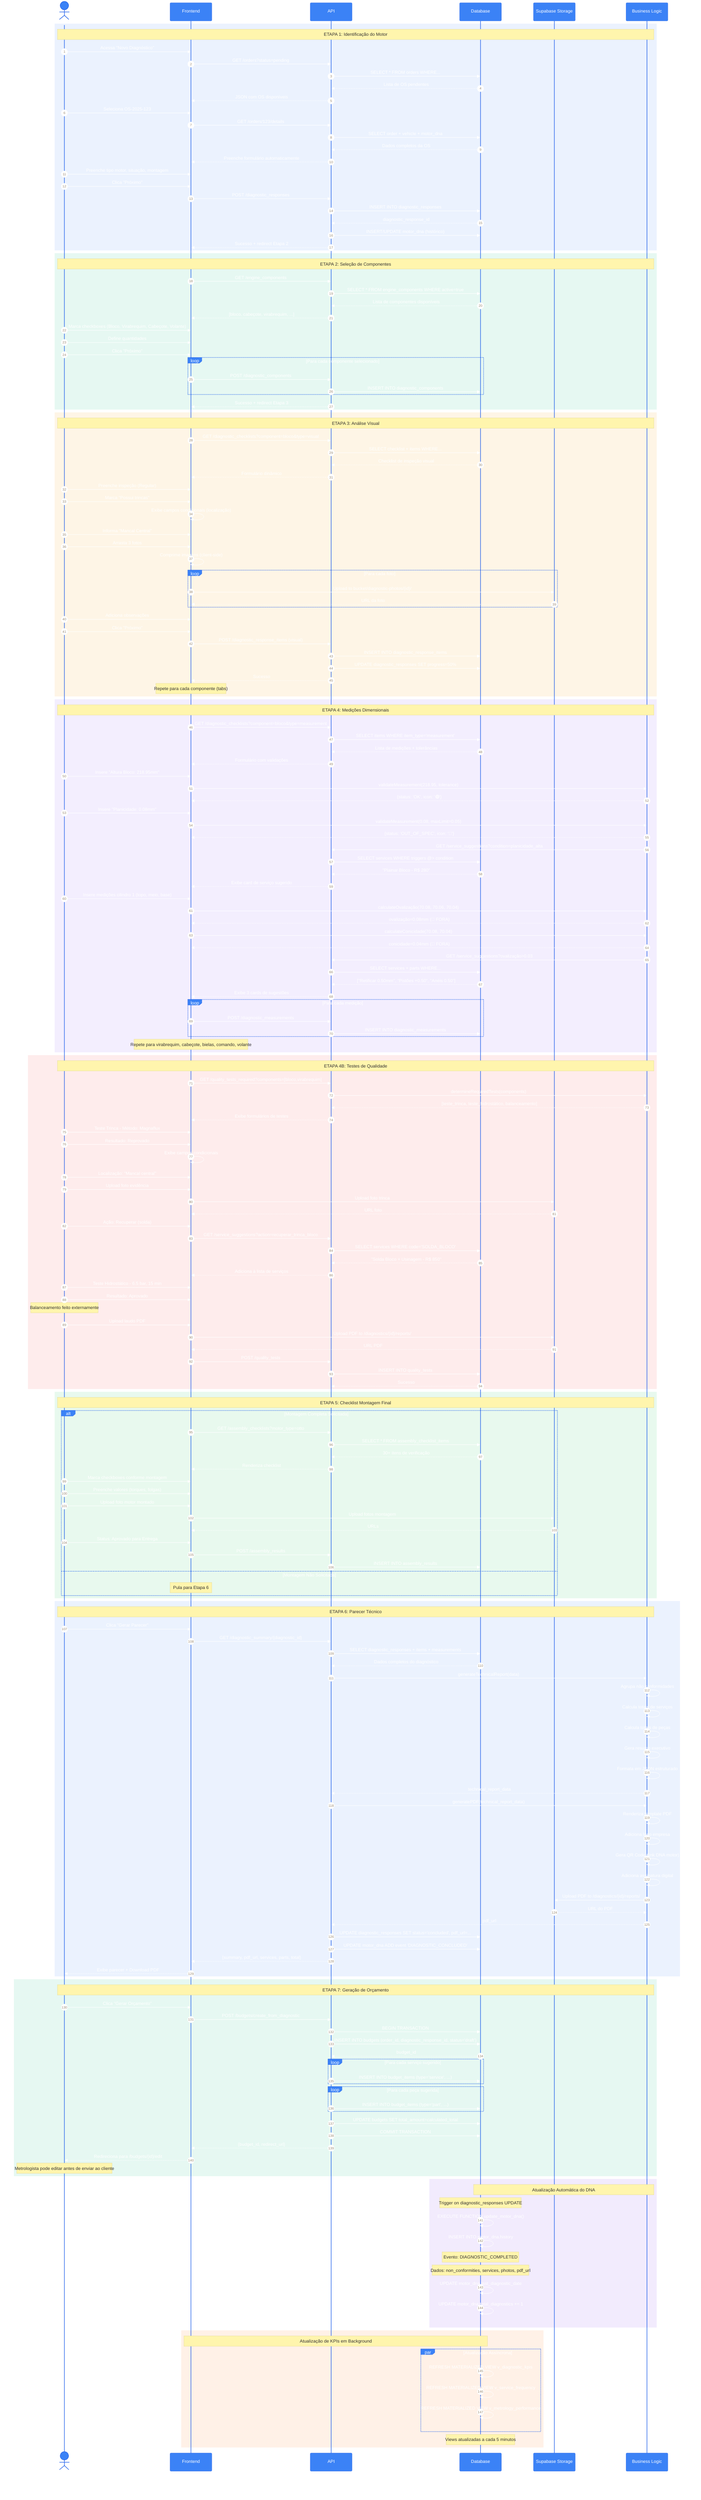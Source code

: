 %%{init: {'theme':'base', 'themeVariables': { 'primaryColor':'#3b82f6','primaryTextColor':'#fff','primaryBorderColor':'#2563eb','lineColor':'#64748b','secondaryColor':'#10b981','tertiaryColor':'#f59e0b'}}}%%

sequenceDiagram
    autonumber
    
    actor Metrologista
    participant Frontend
    participant API
    participant DB as Database
    participant Storage as Supabase Storage
    participant Engine as Business Logic
    
    %% ETAPA 1: Identificação
    rect rgb(59, 130, 246, 0.1)
    Note over Metrologista,Engine: ETAPA 1: Identificação do Motor
    
    Metrologista->>Frontend: Acessa "Novo Diagnóstico"
    Frontend->>API: GET /orders?status=pending
    API->>DB: SELECT * FROM orders WHERE...
    DB-->>API: Lista de OS pendentes
    API-->>Frontend: JSON com OS disponíveis
    
    Metrologista->>Frontend: Seleciona OS-2025-123
    Frontend->>API: GET /orders/123/details
    API->>DB: SELECT order + vehicle + motor_dna
    DB-->>API: Dados completos da OS
    API-->>Frontend: Preenche formulário automaticamente
    
    Metrologista->>Frontend: Preenche tipo motor, situação, montagem
    Metrologista->>Frontend: Clica "Próximo"
    Frontend->>API: POST /diagnostic_responses
    API->>DB: INSERT INTO diagnostic_responses
    DB-->>API: diagnostic_response_id
    API->>DB: INSERT/UPDATE motor_dna (histórico)
    API-->>Frontend: Sucesso + redirect Etapa 2
    end
    
    %% ETAPA 2: Seleção de Componentes
    rect rgb(16, 185, 129, 0.1)
    Note over Metrologista,Engine: ETAPA 2: Seleção de Componentes
    
    Frontend->>API: GET /engine_components
    API->>DB: SELECT * FROM engine_components WHERE active=true
    DB-->>API: Lista de componentes disponíveis
    API-->>Frontend: [bloco, cabeçote, virabrequim, ...]
    
    Metrologista->>Frontend: Marca checkboxes (Bloco, Virabrequim, Cabeçote, Volante)
    Metrologista->>Frontend: Define quantidades
    Metrologista->>Frontend: Clica "Próximo"
    
    loop Para cada componente selecionado
        Frontend->>API: POST /diagnostic_components
        API->>DB: INSERT INTO diagnostic_components
    end
    
    API-->>Frontend: Sucesso + redirect Etapa 3
    end
    
    %% ETAPA 3: Análise Visual
    rect rgb(245, 158, 11, 0.1)
    Note over Metrologista,Engine: ETAPA 3: Análise Visual
    
    Frontend->>API: GET /diagnostic_checklists?component=bloco&type=visual
    API->>DB: SELECT checklist + items WHERE...
    DB-->>API: Checklist de inspeção visual
    API-->>Frontend: Formulário dinâmico
    
    Metrologista->>Frontend: Preenche inspeção (Regular)
    Metrologista->>Frontend: Marca "Possui trincas"
    Frontend->>Frontend: Exibe campos condicionais (localização)
    Metrologista->>Frontend: Informa "Mancal Central"
    
    Metrologista->>Frontend: Arrasta 3 fotos
    Frontend->>Frontend: Comprime imagens (client-side)
    
    loop Para cada foto
        Frontend->>Storage: Upload to bucket/diagnostic-photos/{id}/
        Storage-->>Frontend: URL da foto
    end
    
    Metrologista->>Frontend: Adiciona observações
    Metrologista->>Frontend: Clica "Próximo"
    
    Frontend->>API: POST /diagnostic_response_items (visual)
    API->>DB: INSERT INTO diagnostic_response_items
    API->>DB: UPDATE diagnostic_responses SET progress=50%
    API-->>Frontend: Sucesso
    
    Note over Frontend: Repete para cada componente (tabs)
    end
    
    %% ETAPA 4: Medições
    rect rgb(139, 92, 246, 0.1)
    Note over Metrologista,Engine: ETAPA 4: Medições Dimensionais
    
    Frontend->>API: GET /diagnostic_checklists?component=bloco&type=measurement
    API->>DB: SELECT items WHERE item_type='measurement'
    DB-->>API: Lista de medições + tolerâncias
    API-->>Frontend: Formulário com validações
    
    Metrologista->>Frontend: Insere "Altura Bloco: 218.95mm"
    Frontend->>Engine: validateMeasurement(218.95, tolerance)
    Engine-->>Frontend: {status: 'OK', icon: '🟢'}
    
    Metrologista->>Frontend: Insere "Planicidade: 0.08mm"
    Frontend->>Engine: validateMeasurement(0.08, maxLimit=0.05)
    Engine-->>Frontend: {status: 'OUT_OF_SPEC', icon: '🔴'}
    
    Engine->>API: GET /service_suggestions?condition=planicidade_alta
    API->>DB: SELECT services WHERE triggers @> condition
    DB-->>API: "Plainar Bloco - R$ 280"
    API-->>Frontend: Exibe card de serviço sugerido
    
    Metrologista->>Frontend: Insere medições cilindro 1 (topo, meio, base)
    Frontend->>Engine: calculateOvalização(70.08, 70.06, 70.04)
    Engine-->>Frontend: ovalização=0.08mm (🔴 FORA)
    Frontend->>Engine: calculateConicidade(70.08, 70.04)
    Engine-->>Frontend: conicidade=0.04mm (🔴 FORA)
    
    Engine->>API: GET /service_suggestions?ovalização>0.03
    API->>DB: SELECT services + parts WHERE...
    DB-->>API: ["Retificar 0.50mm", "Pistões +0.50", "Anéis 0.50"]
    API-->>Frontend: Exibe 3 cards de sugestões
    
    loop Para cada medição
        Frontend->>API: POST /diagnostic_measurements
        API->>DB: INSERT INTO diagnostic_measurements
    end
    
    Note over Frontend: Repete para virabrequim, cabeçote, bielas, comando, volante
    end
    
    %% ETAPA 4B: Testes de Qualidade
    rect rgb(239, 68, 68, 0.1)
    Note over Metrologista,Engine: ETAPA 4B: Testes de Qualidade
    
    Frontend->>API: GET /quality_tests_required?components=[bloco,virabrequim]
    API->>Engine: determineRequiredTests(components)
    Engine-->>API: [teste_trinca, teste_hidrostático, balanceamento]
    API-->>Frontend: Exibe formulários de testes
    
    Metrologista->>Frontend: Teste Trinca - Método: Magnaflux
    Metrologista->>Frontend: Resultado: Reprovado
    Frontend->>Frontend: Exibe campos condicionais
    Metrologista->>Frontend: Localização: "Mancal central"
    Metrologista->>Frontend: Upload foto evidência
    
    Frontend->>Storage: Upload foto trinca
    Storage-->>Frontend: URL foto
    
    Metrologista->>Frontend: Ação: Recuperar (solda)
    Frontend->>API: GET /service_suggestions?action=recuperar_trinca_bloco
    API->>DB: SELECT services WHERE code='SOLDA_BLOCO'
    DB-->>API: "Solda Bloco + Usinagem - R$ 850"
    API-->>Frontend: Adiciona à lista de serviços
    
    Metrologista->>Frontend: Teste Hidrostático - 6.5 bar, 15 min
    Metrologista->>Frontend: Resultado: Aprovado
    
    Note over Metrologista: Balanceamento feito externamente
    Metrologista->>Frontend: Upload laudo PDF
    Frontend->>Storage: Upload PDF to /diagnostics/{id}/reports/
    Storage-->>Frontend: URL PDF
    
    Frontend->>API: POST /quality_tests
    API->>DB: INSERT INTO quality_tests
    DB-->>API: Sucesso
    end
    
    %% ETAPA 5: Montagem Final (Opcional)
    rect rgb(34, 197, 94, 0.1)
    Note over Metrologista,Engine: ETAPA 5: Checklist Montagem Final
    
    alt Montagem Completa Solicitada
        Frontend->>API: GET /assembly_checklists?motor_type=otto
        API->>DB: SELECT * FROM assembly_checklist_items
        DB-->>API: 30+ itens de verificação
        API-->>Frontend: Renderiza checklist
        
        Metrologista->>Frontend: Marca checkboxes conforme montagem
        Metrologista->>Frontend: Preenche valores (torques, folgas)
        Metrologista->>Frontend: Upload foto motor montado
        
        Frontend->>Storage: Upload fotos montagem
        Storage-->>Frontend: URLs
        
        Metrologista->>Frontend: Status: Aprovado para Entrega
        Frontend->>API: POST /assembly_results
        API->>DB: INSERT INTO assembly_results
    else Montagem Não Solicitada
        Note over Frontend: Pula para Etapa 6
    end
    end
    
    %% ETAPA 6: Parecer Técnico
    rect rgb(59, 130, 246, 0.1)
    Note over Metrologista,Engine: ETAPA 6: Parecer Técnico
    
    Metrologista->>Frontend: Clica "Gerar Parecer"
    
    Frontend->>API: GET /diagnostic_summary/{diagnostic_id}
    
    API->>DB: SELECT diagnostic_responses + items + measurements
    DB-->>API: Dados completos do diagnóstico
    
    API->>Engine: generateTechnicalReport(data)
    
    Engine->>Engine: Agrupa não conformidades
    Engine->>Engine: Calcula totais de serviços
    Engine->>Engine: Calcula totais de peças
    Engine->>Engine: Gera resumo executivo
    Engine->>Engine: Formata em JSON estruturado
    
    Engine-->>API: technical_report_data
    
    API->>Engine: generatePDF(technical_report_data)
    Engine->>Engine: Renderiza template PDF
    Engine->>Engine: Adiciona logo empresa
    Engine->>Engine: Gera QR Code (link DNA motor)
    Engine->>Engine: Adiciona assinatura digital
    
    Engine->>Storage: Upload PDF to /diagnostics/{id}/reports/
    Storage-->>Engine: URL do PDF
    
    Engine-->>API: pdf_url
    
    API->>DB: UPDATE diagnostic_responses SET status='concluded', pdf_url=...
    API->>DB: UPDATE motor_dna ADD event 'DIAGNOSTIC_CONCLUDED'
    
    API-->>Frontend: {summary, pdf_url, services, parts, total}
    
    Frontend-->>Metrologista: Exibe parecer + Download PDF
    end
    
    %% ETAPA 7: Geração de Orçamento
    rect rgb(16, 185, 129, 0.1)
    Note over Metrologista,Engine: ETAPA 7: Geração de Orçamento
    
    Metrologista->>Frontend: Clica "Gerar Orçamento"
    
    Frontend->>API: POST /budgets/create_from_diagnostic
    API->>DB: BEGIN TRANSACTION
    
    API->>DB: INSERT INTO budgets (order_id, diagnostic_response_id, status='draft')
    DB-->>API: budget_id
    
    loop Para cada serviço sugerido
        API->>DB: INSERT INTO budget_items (type='service', ...)
    end
    
    loop Para cada peça sugerida
        API->>DB: INSERT INTO budget_items (type='part', ...)
    end
    
    API->>DB: UPDATE budgets SET total_amount=calculated_total
    API->>DB: COMMIT TRANSACTION
    
    API-->>Frontend: {budget_id, redirect_url}
    
    Frontend-->>Metrologista: Redireciona para /budgets/{id}/edit
    
    Note over Metrologista: Metrologista pode editar antes de enviar ao cliente
    end
    
    %% DNA do Motor
    rect rgb(124, 58, 237, 0.1)
    Note over DB,Engine: Atualização Automática do DNA
    
    Note over DB: Trigger on diagnostic_responses UPDATE
    DB->>DB: EXECUTE FUNCTION update_motor_dna()
    
    DB->>DB: INSERT INTO motor_dna.history
    Note over DB: Evento: DIAGNOSTIC_COMPLETED
    Note over DB: Dados: non_conformities, services, photos, pdf_url
    
    DB->>DB: UPDATE motor_dna.last_diagnostic_date
    DB->>DB: UPDATE motor_dna.total_diagnostics += 1
    end
    
    %% KPIs e Dashboard
    rect rgb(249, 115, 22, 0.1)
    Note over Frontend,DB: Atualização de KPIs em Background
    
    par Atualização Assíncrona
        DB->>DB: REFRESH MATERIALIZED VIEW v_diagnostic_kpis
        DB->>DB: REFRESH MATERIALIZED VIEW v_service_frequency
        DB->>DB: REFRESH MATERIALIZED VIEW v_metrology_performance
    end
    
    Note over DB: Views atualizadas a cada 5 minutos
    end